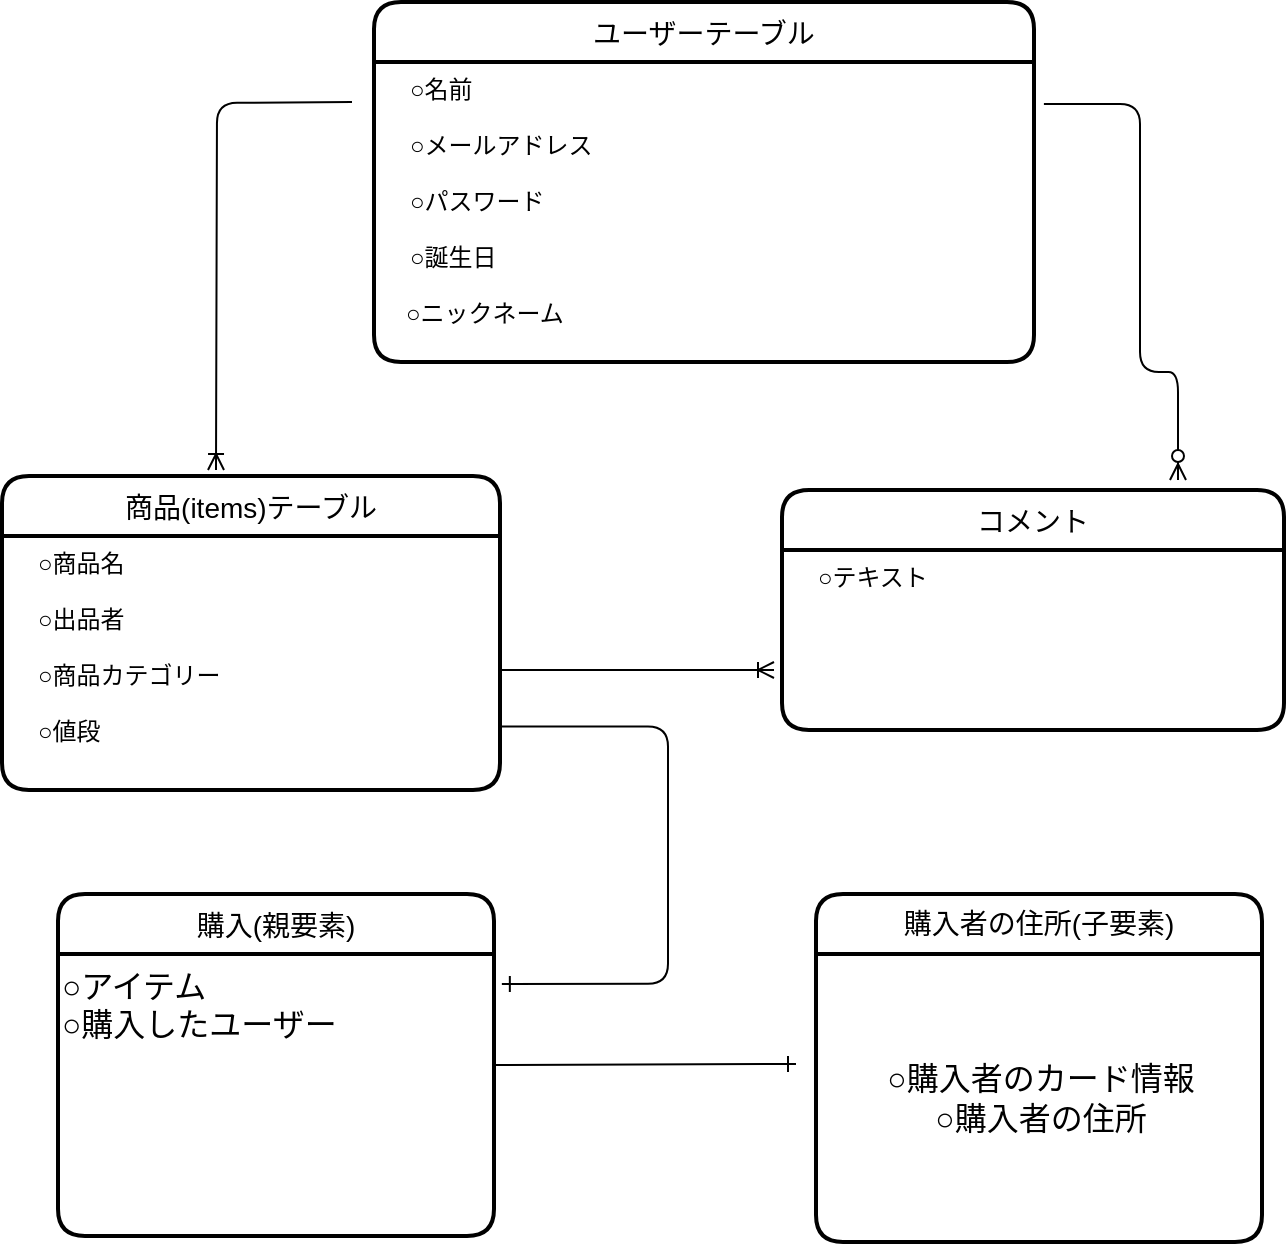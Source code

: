 <mxfile version="14.2.4" type="embed">
    <diagram id="oNd3YajlxqbernhCOQth" name="ページ1">
        <mxGraphModel dx="1500" dy="3480" grid="0" gridSize="10" guides="1" tooltips="1" connect="1" arrows="1" fold="1" page="1" pageScale="1" pageWidth="850" pageHeight="1400" math="0" shadow="0">
            <root>
                <mxCell id="0"/>
                <mxCell id="1" parent="0"/>
                <mxCell id="26" value="ユーザーテーブル" style="swimlane;childLayout=stackLayout;horizontal=1;startSize=30;horizontalStack=0;rounded=1;fontSize=14;fontStyle=0;strokeWidth=2;resizeParent=0;resizeLast=1;shadow=0;dashed=0;align=center;" vertex="1" parent="1">
                    <mxGeometry x="-497" y="-2107" width="330" height="180" as="geometry"/>
                </mxCell>
                <mxCell id="27" value="　○名前&#10;&#10;　○メールアドレス&#10;&#10;　○パスワード&#10;&#10;　○誕生日&#10;&#10;   ○ニックネーム" style="align=left;strokeColor=none;fillColor=none;spacingLeft=4;fontSize=12;verticalAlign=top;resizable=0;rotatable=0;part=1;" vertex="1" parent="26">
                    <mxGeometry y="30" width="330" height="150" as="geometry"/>
                </mxCell>
                <mxCell id="32" value="商品(items)テーブル" style="swimlane;childLayout=stackLayout;horizontal=1;startSize=30;horizontalStack=0;rounded=1;fontSize=14;fontStyle=0;strokeWidth=2;resizeParent=0;resizeLast=1;shadow=0;dashed=0;align=center;" vertex="1" parent="1">
                    <mxGeometry x="-683" y="-1870" width="249" height="157" as="geometry"/>
                </mxCell>
                <mxCell id="33" value="　○商品名&#10;&#10;　○出品者&#10;&#10;　○商品カテゴリー&#10;&#10;　○値段" style="align=left;strokeColor=none;fillColor=none;spacingLeft=4;fontSize=12;verticalAlign=top;resizable=0;rotatable=0;part=1;" vertex="1" parent="32">
                    <mxGeometry y="30" width="249" height="127" as="geometry"/>
                </mxCell>
                <mxCell id="43" value="コメント" style="swimlane;childLayout=stackLayout;horizontal=1;startSize=30;horizontalStack=0;rounded=1;fontSize=14;fontStyle=0;strokeWidth=2;resizeParent=0;resizeLast=1;shadow=0;dashed=0;align=center;" vertex="1" parent="1">
                    <mxGeometry x="-293" y="-1863" width="251" height="120" as="geometry"/>
                </mxCell>
                <mxCell id="44" value="　○テキスト" style="align=left;strokeColor=none;fillColor=none;spacingLeft=4;fontSize=12;verticalAlign=top;resizable=0;rotatable=0;part=1;" vertex="1" parent="43">
                    <mxGeometry y="30" width="251" height="90" as="geometry"/>
                </mxCell>
                <mxCell id="62" value="購入(親要素)" style="swimlane;childLayout=stackLayout;horizontal=1;startSize=30;horizontalStack=0;rounded=1;fontSize=14;fontStyle=0;strokeWidth=2;resizeParent=0;resizeLast=1;shadow=0;dashed=0;align=center;sketch=0;" vertex="1" parent="1">
                    <mxGeometry x="-655" y="-1661" width="218" height="171" as="geometry"/>
                </mxCell>
                <mxCell id="72" value="○アイテム&lt;br&gt;○購入したユーザー" style="text;html=1;align=left;verticalAlign=top;resizable=0;points=[];autosize=1;fontSize=16;fontFamily=Verdana;" vertex="1" parent="62">
                    <mxGeometry y="30" width="218" height="141" as="geometry"/>
                </mxCell>
                <mxCell id="64" value="購入者の住所(子要素)" style="swimlane;childLayout=stackLayout;horizontal=1;startSize=30;horizontalStack=0;rounded=1;fontSize=14;fontStyle=0;strokeWidth=2;resizeParent=0;resizeLast=1;shadow=0;dashed=0;align=center;sketch=0;verticalAlign=top;" vertex="1" parent="1">
                    <mxGeometry x="-276" y="-1661" width="223" height="174" as="geometry"/>
                </mxCell>
                <mxCell id="84" value="○購入者のカード情報&lt;br&gt;○購入者の住所" style="text;html=1;align=center;verticalAlign=middle;resizable=0;points=[];autosize=1;fontSize=16;fontFamily=Verdana;" vertex="1" parent="64">
                    <mxGeometry y="30" width="223" height="144" as="geometry"/>
                </mxCell>
                <mxCell id="67" value="" style="edgeStyle=orthogonalEdgeStyle;fontSize=12;html=1;endArrow=ERoneToMany;align=center;labelPosition=center;verticalLabelPosition=middle;verticalAlign=middle;fontStyle=1" edge="1" parent="1">
                    <mxGeometry width="100" height="100" relative="1" as="geometry">
                        <mxPoint x="-508" y="-2057" as="sourcePoint"/>
                        <mxPoint x="-576" y="-1873" as="targetPoint"/>
                    </mxGeometry>
                </mxCell>
                <mxCell id="69" value="" style="edgeStyle=orthogonalEdgeStyle;fontSize=12;html=1;endArrow=ERzeroToMany;endFill=1;align=center;exitX=1.015;exitY=0.14;exitDx=0;exitDy=0;exitPerimeter=0;" edge="1" parent="1" source="27">
                    <mxGeometry width="100" height="100" relative="1" as="geometry">
                        <mxPoint x="-150" y="-2040" as="sourcePoint"/>
                        <mxPoint x="-95" y="-1868" as="targetPoint"/>
                        <Array as="points">
                            <mxPoint x="-114" y="-2056"/>
                            <mxPoint x="-114" y="-1922"/>
                            <mxPoint x="-95" y="-1922"/>
                        </Array>
                    </mxGeometry>
                </mxCell>
                <mxCell id="70" value="" style="edgeStyle=entityRelationEdgeStyle;fontSize=12;html=1;endArrow=ERoneToMany;align=center;" edge="1" parent="1">
                    <mxGeometry width="100" height="100" relative="1" as="geometry">
                        <mxPoint x="-434" y="-1773" as="sourcePoint"/>
                        <mxPoint x="-297" y="-1773" as="targetPoint"/>
                    </mxGeometry>
                </mxCell>
                <mxCell id="71" value="" style="fontSize=12;html=1;endArrow=ERone;endFill=1;align=center;exitX=1;exitY=0.5;exitDx=0;exitDy=0;" edge="1" parent="1" source="62">
                    <mxGeometry width="100" height="100" relative="1" as="geometry">
                        <mxPoint x="-405" y="-1748" as="sourcePoint"/>
                        <mxPoint x="-286" y="-1576" as="targetPoint"/>
                        <Array as="points"/>
                    </mxGeometry>
                </mxCell>
                <mxCell id="80" value="" style="edgeStyle=orthogonalEdgeStyle;fontSize=12;html=1;endArrow=ERone;endFill=1;align=center;exitX=1;exitY=0.75;exitDx=0;exitDy=0;entryX=1.018;entryY=0.106;entryDx=0;entryDy=0;entryPerimeter=0;" edge="1" parent="1" source="33" target="72">
                    <mxGeometry width="100" height="100" relative="1" as="geometry">
                        <mxPoint x="-423" y="-1610" as="sourcePoint"/>
                        <mxPoint x="-350" y="-1618" as="targetPoint"/>
                        <Array as="points">
                            <mxPoint x="-350" y="-1745"/>
                            <mxPoint x="-350" y="-1616"/>
                        </Array>
                    </mxGeometry>
                </mxCell>
            </root>
        </mxGraphModel>
    </diagram>
</mxfile>